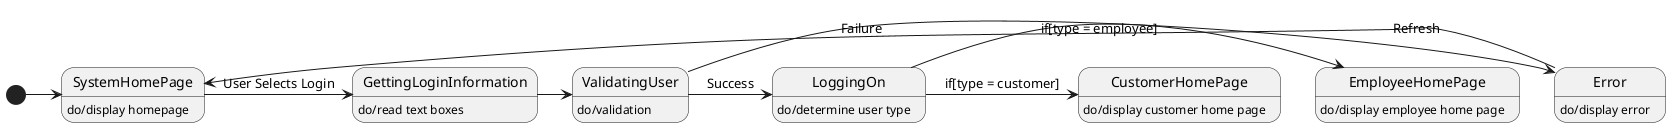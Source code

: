 @startuml
[*] -> SystemHomePage
SystemHomePage : do/display homepage

SystemHomePage -> GettingLoginInformation : User Selects Login
GettingLoginInformation : do/read text boxes

GettingLoginInformation -> ValidatingUser
ValidatingUser : do/validation

ValidatingUser -> Error : Failure
Error : do/display error

Error -> SystemHomePage : Refresh

ValidatingUser -> LoggingOn : Success
LoggingOn : do/determine user type

LoggingOn -> EmployeeHomePage : if[type = employee]
EmployeeHomePage : do/display employee home page

LoggingOn -> CustomerHomePage : if[type = customer]
CustomerHomePage : do/display customer home page
@enduml